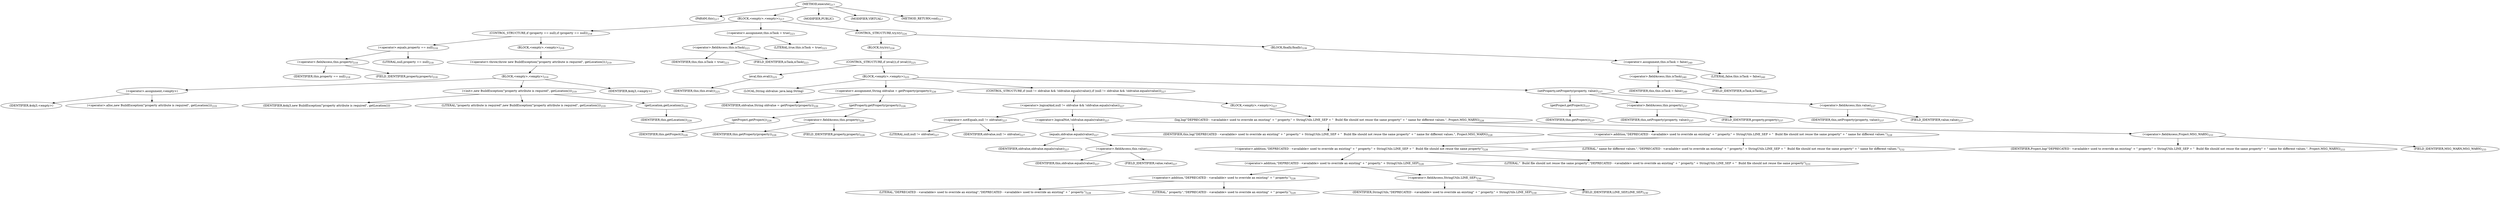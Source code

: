 digraph "execute" {  
"349" [label = <(METHOD,execute)<SUB>217</SUB>> ]
"42" [label = <(PARAM,this)<SUB>217</SUB>> ]
"350" [label = <(BLOCK,&lt;empty&gt;,&lt;empty&gt;)<SUB>217</SUB>> ]
"351" [label = <(CONTROL_STRUCTURE,if (property == null),if (property == null))<SUB>218</SUB>> ]
"352" [label = <(&lt;operator&gt;.equals,property == null)<SUB>218</SUB>> ]
"353" [label = <(&lt;operator&gt;.fieldAccess,this.property)<SUB>218</SUB>> ]
"354" [label = <(IDENTIFIER,this,property == null)<SUB>218</SUB>> ]
"355" [label = <(FIELD_IDENTIFIER,property,property)<SUB>218</SUB>> ]
"356" [label = <(LITERAL,null,property == null)<SUB>218</SUB>> ]
"357" [label = <(BLOCK,&lt;empty&gt;,&lt;empty&gt;)<SUB>218</SUB>> ]
"358" [label = <(&lt;operator&gt;.throw,throw new BuildException(&quot;property attribute is required&quot;, getLocation());)<SUB>219</SUB>> ]
"359" [label = <(BLOCK,&lt;empty&gt;,&lt;empty&gt;)<SUB>219</SUB>> ]
"360" [label = <(&lt;operator&gt;.assignment,&lt;empty&gt;)> ]
"361" [label = <(IDENTIFIER,$obj3,&lt;empty&gt;)> ]
"362" [label = <(&lt;operator&gt;.alloc,new BuildException(&quot;property attribute is required&quot;, getLocation()))<SUB>219</SUB>> ]
"363" [label = <(&lt;init&gt;,new BuildException(&quot;property attribute is required&quot;, getLocation()))<SUB>219</SUB>> ]
"364" [label = <(IDENTIFIER,$obj3,new BuildException(&quot;property attribute is required&quot;, getLocation()))> ]
"365" [label = <(LITERAL,&quot;property attribute is required&quot;,new BuildException(&quot;property attribute is required&quot;, getLocation()))<SUB>219</SUB>> ]
"366" [label = <(getLocation,getLocation())<SUB>220</SUB>> ]
"41" [label = <(IDENTIFIER,this,getLocation())<SUB>220</SUB>> ]
"367" [label = <(IDENTIFIER,$obj3,&lt;empty&gt;)> ]
"368" [label = <(&lt;operator&gt;.assignment,this.isTask = true)<SUB>223</SUB>> ]
"369" [label = <(&lt;operator&gt;.fieldAccess,this.isTask)<SUB>223</SUB>> ]
"370" [label = <(IDENTIFIER,this,this.isTask = true)<SUB>223</SUB>> ]
"371" [label = <(FIELD_IDENTIFIER,isTask,isTask)<SUB>223</SUB>> ]
"372" [label = <(LITERAL,true,this.isTask = true)<SUB>223</SUB>> ]
"373" [label = <(CONTROL_STRUCTURE,try,try)<SUB>224</SUB>> ]
"374" [label = <(BLOCK,try,try)<SUB>224</SUB>> ]
"375" [label = <(CONTROL_STRUCTURE,if (eval()),if (eval()))<SUB>225</SUB>> ]
"376" [label = <(eval,this.eval())<SUB>225</SUB>> ]
"43" [label = <(IDENTIFIER,this,this.eval())<SUB>225</SUB>> ]
"377" [label = <(BLOCK,&lt;empty&gt;,&lt;empty&gt;)<SUB>225</SUB>> ]
"378" [label = <(LOCAL,String oldvalue: java.lang.String)> ]
"379" [label = <(&lt;operator&gt;.assignment,String oldvalue = getProperty(property))<SUB>226</SUB>> ]
"380" [label = <(IDENTIFIER,oldvalue,String oldvalue = getProperty(property))<SUB>226</SUB>> ]
"381" [label = <(getProperty,getProperty(property))<SUB>226</SUB>> ]
"382" [label = <(getProject,getProject())<SUB>226</SUB>> ]
"44" [label = <(IDENTIFIER,this,getProject())<SUB>226</SUB>> ]
"383" [label = <(&lt;operator&gt;.fieldAccess,this.property)<SUB>226</SUB>> ]
"384" [label = <(IDENTIFIER,this,getProperty(property))<SUB>226</SUB>> ]
"385" [label = <(FIELD_IDENTIFIER,property,property)<SUB>226</SUB>> ]
"386" [label = <(CONTROL_STRUCTURE,if (null != oldvalue &amp;&amp; !oldvalue.equals(value)),if (null != oldvalue &amp;&amp; !oldvalue.equals(value)))<SUB>227</SUB>> ]
"387" [label = <(&lt;operator&gt;.logicalAnd,null != oldvalue &amp;&amp; !oldvalue.equals(value))<SUB>227</SUB>> ]
"388" [label = <(&lt;operator&gt;.notEquals,null != oldvalue)<SUB>227</SUB>> ]
"389" [label = <(LITERAL,null,null != oldvalue)<SUB>227</SUB>> ]
"390" [label = <(IDENTIFIER,oldvalue,null != oldvalue)<SUB>227</SUB>> ]
"391" [label = <(&lt;operator&gt;.logicalNot,!oldvalue.equals(value))<SUB>227</SUB>> ]
"392" [label = <(equals,oldvalue.equals(value))<SUB>227</SUB>> ]
"393" [label = <(IDENTIFIER,oldvalue,oldvalue.equals(value))<SUB>227</SUB>> ]
"394" [label = <(&lt;operator&gt;.fieldAccess,this.value)<SUB>227</SUB>> ]
"395" [label = <(IDENTIFIER,this,oldvalue.equals(value))<SUB>227</SUB>> ]
"396" [label = <(FIELD_IDENTIFIER,value,value)<SUB>227</SUB>> ]
"397" [label = <(BLOCK,&lt;empty&gt;,&lt;empty&gt;)<SUB>227</SUB>> ]
"398" [label = <(log,log(&quot;DEPRECATED - &lt;available&gt; used to override an existing&quot; + &quot; property.&quot; + StringUtils.LINE_SEP + &quot;  Build file should not reuse the same property&quot; + &quot; name for different values.&quot;, Project.MSG_WARN))<SUB>228</SUB>> ]
"45" [label = <(IDENTIFIER,this,log(&quot;DEPRECATED - &lt;available&gt; used to override an existing&quot; + &quot; property.&quot; + StringUtils.LINE_SEP + &quot;  Build file should not reuse the same property&quot; + &quot; name for different values.&quot;, Project.MSG_WARN))<SUB>228</SUB>> ]
"399" [label = <(&lt;operator&gt;.addition,&quot;DEPRECATED - &lt;available&gt; used to override an existing&quot; + &quot; property.&quot; + StringUtils.LINE_SEP + &quot;  Build file should not reuse the same property&quot; + &quot; name for different values.&quot;)<SUB>228</SUB>> ]
"400" [label = <(&lt;operator&gt;.addition,&quot;DEPRECATED - &lt;available&gt; used to override an existing&quot; + &quot; property.&quot; + StringUtils.LINE_SEP + &quot;  Build file should not reuse the same property&quot;)<SUB>228</SUB>> ]
"401" [label = <(&lt;operator&gt;.addition,&quot;DEPRECATED - &lt;available&gt; used to override an existing&quot; + &quot; property.&quot; + StringUtils.LINE_SEP)<SUB>228</SUB>> ]
"402" [label = <(&lt;operator&gt;.addition,&quot;DEPRECATED - &lt;available&gt; used to override an existing&quot; + &quot; property.&quot;)<SUB>228</SUB>> ]
"403" [label = <(LITERAL,&quot;DEPRECATED - &lt;available&gt; used to override an existing&quot;,&quot;DEPRECATED - &lt;available&gt; used to override an existing&quot; + &quot; property.&quot;)<SUB>228</SUB>> ]
"404" [label = <(LITERAL,&quot; property.&quot;,&quot;DEPRECATED - &lt;available&gt; used to override an existing&quot; + &quot; property.&quot;)<SUB>229</SUB>> ]
"405" [label = <(&lt;operator&gt;.fieldAccess,StringUtils.LINE_SEP)<SUB>230</SUB>> ]
"406" [label = <(IDENTIFIER,StringUtils,&quot;DEPRECATED - &lt;available&gt; used to override an existing&quot; + &quot; property.&quot; + StringUtils.LINE_SEP)<SUB>230</SUB>> ]
"407" [label = <(FIELD_IDENTIFIER,LINE_SEP,LINE_SEP)<SUB>230</SUB>> ]
"408" [label = <(LITERAL,&quot;  Build file should not reuse the same property&quot;,&quot;DEPRECATED - &lt;available&gt; used to override an existing&quot; + &quot; property.&quot; + StringUtils.LINE_SEP + &quot;  Build file should not reuse the same property&quot;)<SUB>231</SUB>> ]
"409" [label = <(LITERAL,&quot; name for different values.&quot;,&quot;DEPRECATED - &lt;available&gt; used to override an existing&quot; + &quot; property.&quot; + StringUtils.LINE_SEP + &quot;  Build file should not reuse the same property&quot; + &quot; name for different values.&quot;)<SUB>232</SUB>> ]
"410" [label = <(&lt;operator&gt;.fieldAccess,Project.MSG_WARN)<SUB>233</SUB>> ]
"411" [label = <(IDENTIFIER,Project,log(&quot;DEPRECATED - &lt;available&gt; used to override an existing&quot; + &quot; property.&quot; + StringUtils.LINE_SEP + &quot;  Build file should not reuse the same property&quot; + &quot; name for different values.&quot;, Project.MSG_WARN))<SUB>233</SUB>> ]
"412" [label = <(FIELD_IDENTIFIER,MSG_WARN,MSG_WARN)<SUB>233</SUB>> ]
"413" [label = <(setProperty,setProperty(property, value))<SUB>237</SUB>> ]
"414" [label = <(getProject,getProject())<SUB>237</SUB>> ]
"46" [label = <(IDENTIFIER,this,getProject())<SUB>237</SUB>> ]
"415" [label = <(&lt;operator&gt;.fieldAccess,this.property)<SUB>237</SUB>> ]
"416" [label = <(IDENTIFIER,this,setProperty(property, value))<SUB>237</SUB>> ]
"417" [label = <(FIELD_IDENTIFIER,property,property)<SUB>237</SUB>> ]
"418" [label = <(&lt;operator&gt;.fieldAccess,this.value)<SUB>237</SUB>> ]
"419" [label = <(IDENTIFIER,this,setProperty(property, value))<SUB>237</SUB>> ]
"420" [label = <(FIELD_IDENTIFIER,value,value)<SUB>237</SUB>> ]
"421" [label = <(BLOCK,finally,finally)<SUB>239</SUB>> ]
"422" [label = <(&lt;operator&gt;.assignment,this.isTask = false)<SUB>240</SUB>> ]
"423" [label = <(&lt;operator&gt;.fieldAccess,this.isTask)<SUB>240</SUB>> ]
"424" [label = <(IDENTIFIER,this,this.isTask = false)<SUB>240</SUB>> ]
"425" [label = <(FIELD_IDENTIFIER,isTask,isTask)<SUB>240</SUB>> ]
"426" [label = <(LITERAL,false,this.isTask = false)<SUB>240</SUB>> ]
"427" [label = <(MODIFIER,PUBLIC)> ]
"428" [label = <(MODIFIER,VIRTUAL)> ]
"429" [label = <(METHOD_RETURN,void)<SUB>217</SUB>> ]
  "349" -> "42" 
  "349" -> "350" 
  "349" -> "427" 
  "349" -> "428" 
  "349" -> "429" 
  "350" -> "351" 
  "350" -> "368" 
  "350" -> "373" 
  "351" -> "352" 
  "351" -> "357" 
  "352" -> "353" 
  "352" -> "356" 
  "353" -> "354" 
  "353" -> "355" 
  "357" -> "358" 
  "358" -> "359" 
  "359" -> "360" 
  "359" -> "363" 
  "359" -> "367" 
  "360" -> "361" 
  "360" -> "362" 
  "363" -> "364" 
  "363" -> "365" 
  "363" -> "366" 
  "366" -> "41" 
  "368" -> "369" 
  "368" -> "372" 
  "369" -> "370" 
  "369" -> "371" 
  "373" -> "374" 
  "373" -> "421" 
  "374" -> "375" 
  "375" -> "376" 
  "375" -> "377" 
  "376" -> "43" 
  "377" -> "378" 
  "377" -> "379" 
  "377" -> "386" 
  "377" -> "413" 
  "379" -> "380" 
  "379" -> "381" 
  "381" -> "382" 
  "381" -> "383" 
  "382" -> "44" 
  "383" -> "384" 
  "383" -> "385" 
  "386" -> "387" 
  "386" -> "397" 
  "387" -> "388" 
  "387" -> "391" 
  "388" -> "389" 
  "388" -> "390" 
  "391" -> "392" 
  "392" -> "393" 
  "392" -> "394" 
  "394" -> "395" 
  "394" -> "396" 
  "397" -> "398" 
  "398" -> "45" 
  "398" -> "399" 
  "398" -> "410" 
  "399" -> "400" 
  "399" -> "409" 
  "400" -> "401" 
  "400" -> "408" 
  "401" -> "402" 
  "401" -> "405" 
  "402" -> "403" 
  "402" -> "404" 
  "405" -> "406" 
  "405" -> "407" 
  "410" -> "411" 
  "410" -> "412" 
  "413" -> "414" 
  "413" -> "415" 
  "413" -> "418" 
  "414" -> "46" 
  "415" -> "416" 
  "415" -> "417" 
  "418" -> "419" 
  "418" -> "420" 
  "421" -> "422" 
  "422" -> "423" 
  "422" -> "426" 
  "423" -> "424" 
  "423" -> "425" 
}
